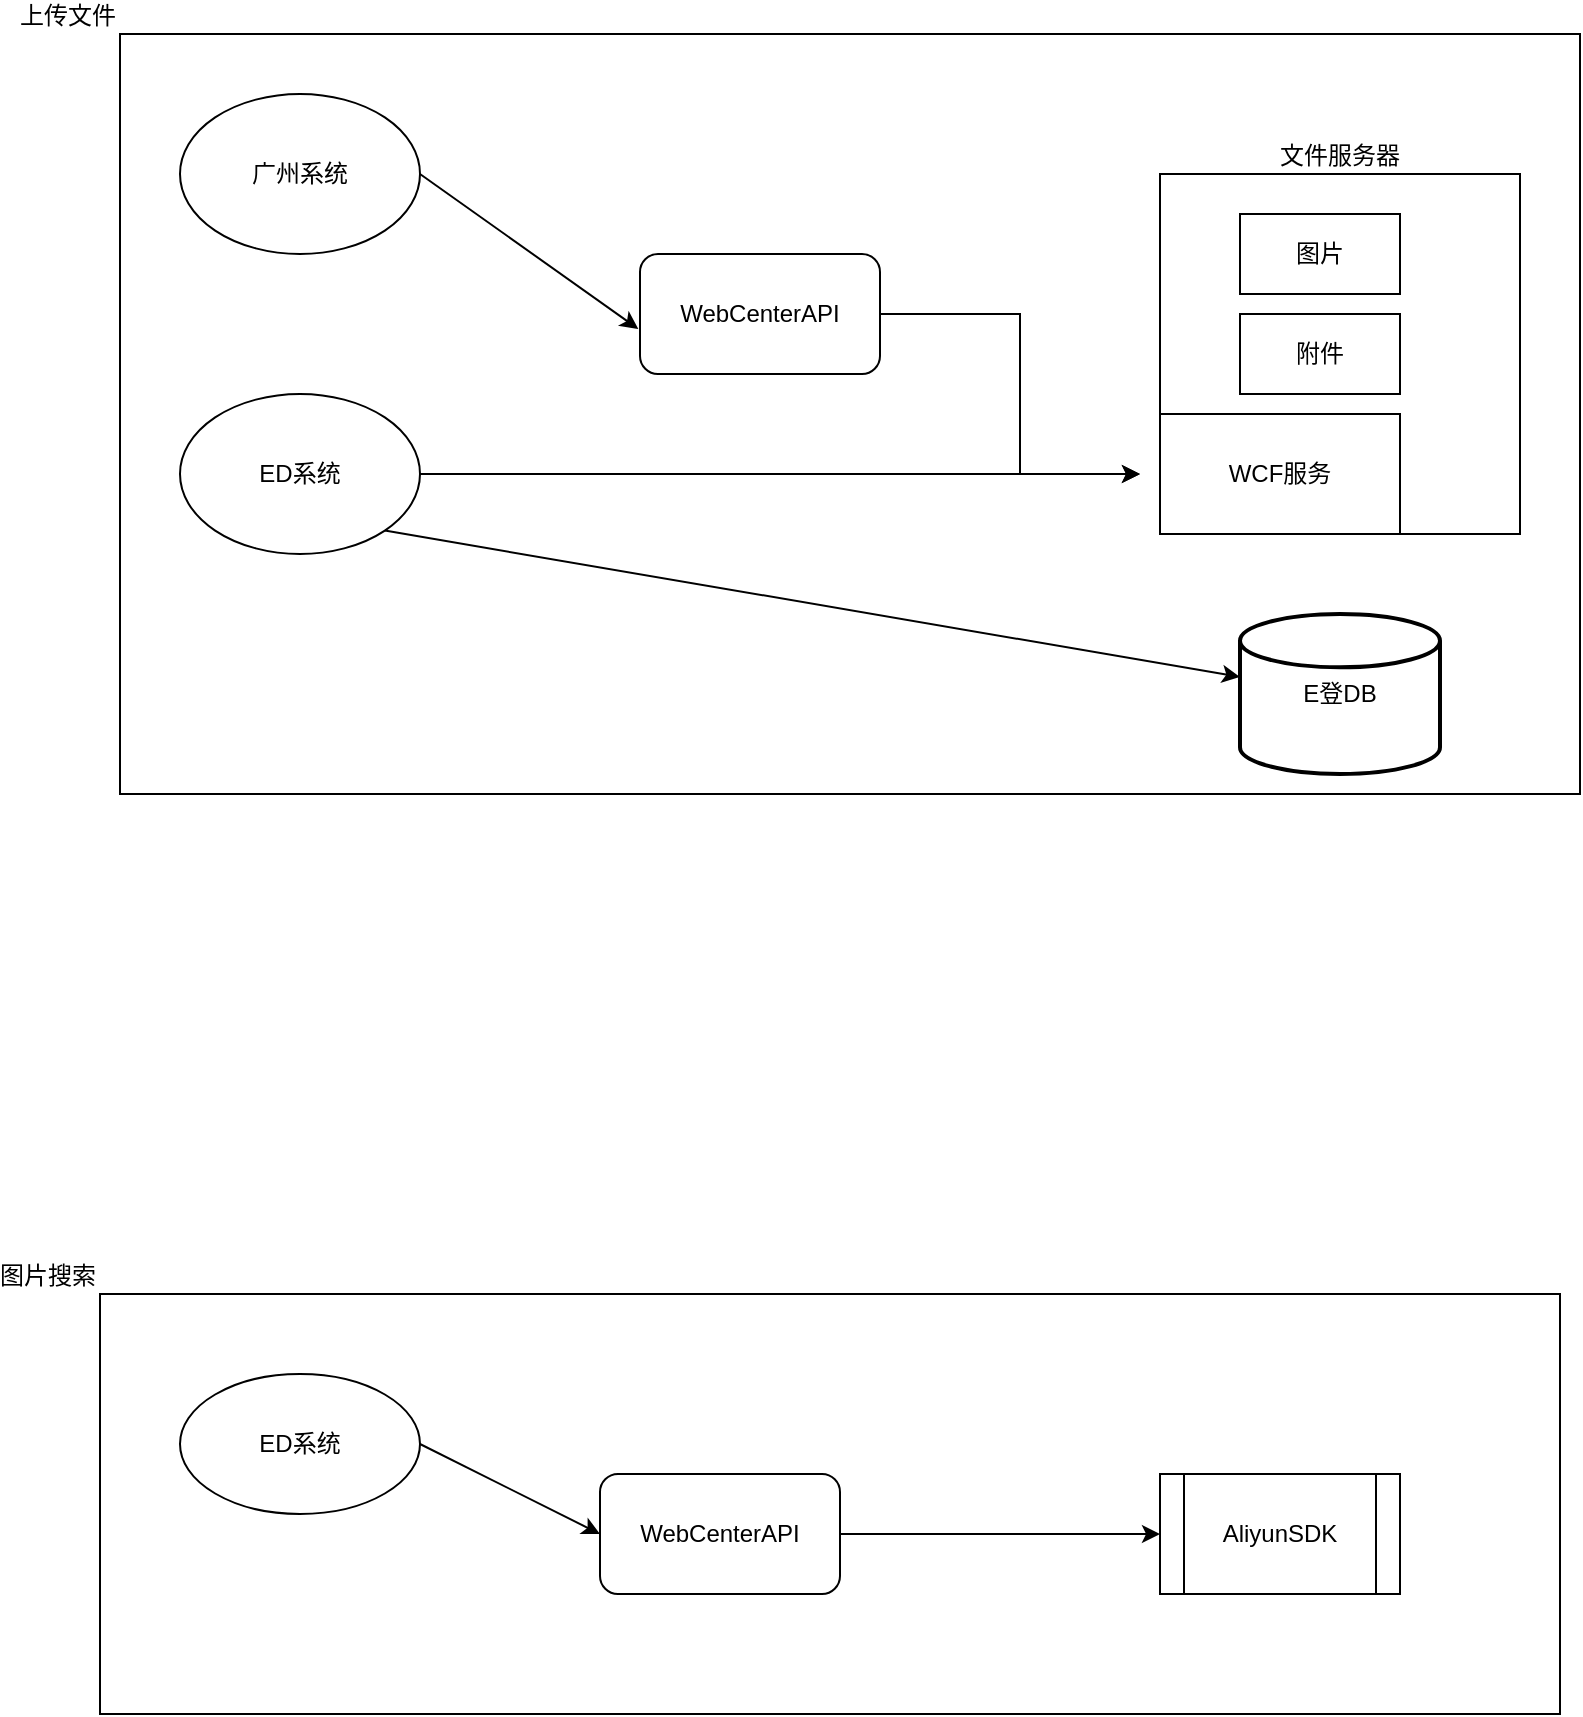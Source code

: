 <mxfile version="14.1.1" type="github">
  <diagram id="hJdredNEwxCyBbmPecLw" name="第 1 页">
    <mxGraphModel dx="1185" dy="635" grid="1" gridSize="10" guides="1" tooltips="1" connect="1" arrows="1" fold="1" page="1" pageScale="1" pageWidth="827" pageHeight="1169" math="0" shadow="0">
      <root>
        <mxCell id="0" />
        <mxCell id="1" parent="0" />
        <mxCell id="q9loGNgbHzg-mi4nU4WG-1" value="上传文件" style="rounded=0;whiteSpace=wrap;html=1;labelPosition=left;verticalLabelPosition=top;align=right;verticalAlign=bottom;" vertex="1" parent="1">
          <mxGeometry x="70" y="60" width="730" height="380" as="geometry" />
        </mxCell>
        <mxCell id="YRhgD83JhJHmWzY8eGKU-1" value="广州系统" style="ellipse;whiteSpace=wrap;html=1;" parent="1" vertex="1">
          <mxGeometry x="100" y="90" width="120" height="80" as="geometry" />
        </mxCell>
        <mxCell id="YRhgD83JhJHmWzY8eGKU-2" value="ED系统" style="ellipse;whiteSpace=wrap;html=1;" parent="1" vertex="1">
          <mxGeometry x="100" y="240" width="120" height="80" as="geometry" />
        </mxCell>
        <mxCell id="YRhgD83JhJHmWzY8eGKU-11" style="edgeStyle=orthogonalEdgeStyle;rounded=0;orthogonalLoop=1;jettySize=auto;html=1;" parent="1" source="YRhgD83JhJHmWzY8eGKU-3" edge="1">
          <mxGeometry relative="1" as="geometry">
            <mxPoint x="580" y="280" as="targetPoint" />
            <Array as="points">
              <mxPoint x="520" y="200" />
              <mxPoint x="520" y="280" />
            </Array>
          </mxGeometry>
        </mxCell>
        <mxCell id="YRhgD83JhJHmWzY8eGKU-3" value="WebCenterAPI" style="rounded=1;whiteSpace=wrap;html=1;" parent="1" vertex="1">
          <mxGeometry x="330" y="170" width="120" height="60" as="geometry" />
        </mxCell>
        <mxCell id="YRhgD83JhJHmWzY8eGKU-4" value="文件服务器" style="whiteSpace=wrap;html=1;aspect=fixed;labelPosition=center;verticalLabelPosition=top;align=center;verticalAlign=bottom;" parent="1" vertex="1">
          <mxGeometry x="590" y="130" width="180" height="180" as="geometry" />
        </mxCell>
        <mxCell id="YRhgD83JhJHmWzY8eGKU-6" value="WCF服务" style="rounded=0;whiteSpace=wrap;html=1;" parent="1" vertex="1">
          <mxGeometry x="590" y="250" width="120" height="60" as="geometry" />
        </mxCell>
        <mxCell id="YRhgD83JhJHmWzY8eGKU-9" value="" style="endArrow=classic;html=1;exitX=1;exitY=0.5;exitDx=0;exitDy=0;entryX=-0.007;entryY=0.625;entryDx=0;entryDy=0;entryPerimeter=0;" parent="1" source="YRhgD83JhJHmWzY8eGKU-1" target="YRhgD83JhJHmWzY8eGKU-3" edge="1">
          <mxGeometry width="50" height="50" relative="1" as="geometry">
            <mxPoint x="360" y="330" as="sourcePoint" />
            <mxPoint x="410" y="280" as="targetPoint" />
          </mxGeometry>
        </mxCell>
        <mxCell id="YRhgD83JhJHmWzY8eGKU-10" value="" style="endArrow=classic;html=1;exitX=1;exitY=0.5;exitDx=0;exitDy=0;" parent="1" source="YRhgD83JhJHmWzY8eGKU-2" edge="1">
          <mxGeometry width="50" height="50" relative="1" as="geometry">
            <mxPoint x="230" y="140" as="sourcePoint" />
            <mxPoint x="580" y="280" as="targetPoint" />
            <Array as="points" />
          </mxGeometry>
        </mxCell>
        <mxCell id="YRhgD83JhJHmWzY8eGKU-12" value="图片" style="rounded=0;whiteSpace=wrap;html=1;" parent="1" vertex="1">
          <mxGeometry x="630" y="150" width="80" height="40" as="geometry" />
        </mxCell>
        <mxCell id="YRhgD83JhJHmWzY8eGKU-13" value="附件" style="rounded=0;whiteSpace=wrap;html=1;" parent="1" vertex="1">
          <mxGeometry x="630" y="200" width="80" height="40" as="geometry" />
        </mxCell>
        <mxCell id="q9loGNgbHzg-mi4nU4WG-2" value="图片搜索" style="rounded=0;whiteSpace=wrap;html=1;labelPosition=left;verticalLabelPosition=top;align=right;verticalAlign=bottom;" vertex="1" parent="1">
          <mxGeometry x="60" y="690" width="730" height="210" as="geometry" />
        </mxCell>
        <mxCell id="q9loGNgbHzg-mi4nU4WG-3" value="ED系统" style="ellipse;whiteSpace=wrap;html=1;" vertex="1" parent="1">
          <mxGeometry x="100" y="730" width="120" height="70" as="geometry" />
        </mxCell>
        <mxCell id="q9loGNgbHzg-mi4nU4WG-4" value="WebCenterAPI" style="rounded=1;whiteSpace=wrap;html=1;" vertex="1" parent="1">
          <mxGeometry x="310" y="780" width="120" height="60" as="geometry" />
        </mxCell>
        <mxCell id="q9loGNgbHzg-mi4nU4WG-6" value="" style="endArrow=classic;html=1;exitX=1;exitY=0.5;exitDx=0;exitDy=0;entryX=0;entryY=0.5;entryDx=0;entryDy=0;" edge="1" parent="1" source="q9loGNgbHzg-mi4nU4WG-3" target="q9loGNgbHzg-mi4nU4WG-4">
          <mxGeometry width="50" height="50" relative="1" as="geometry">
            <mxPoint x="320" y="770" as="sourcePoint" />
            <mxPoint x="370" y="720" as="targetPoint" />
          </mxGeometry>
        </mxCell>
        <mxCell id="q9loGNgbHzg-mi4nU4WG-7" value="AliyunSDK" style="shape=process;whiteSpace=wrap;html=1;backgroundOutline=1;" vertex="1" parent="1">
          <mxGeometry x="590" y="780" width="120" height="60" as="geometry" />
        </mxCell>
        <mxCell id="q9loGNgbHzg-mi4nU4WG-8" value="" style="endArrow=classic;html=1;exitX=1;exitY=0.5;exitDx=0;exitDy=0;entryX=0;entryY=0.5;entryDx=0;entryDy=0;" edge="1" parent="1" source="q9loGNgbHzg-mi4nU4WG-4" target="q9loGNgbHzg-mi4nU4WG-7">
          <mxGeometry width="50" height="50" relative="1" as="geometry">
            <mxPoint x="320" y="770" as="sourcePoint" />
            <mxPoint x="370" y="720" as="targetPoint" />
          </mxGeometry>
        </mxCell>
        <mxCell id="q9loGNgbHzg-mi4nU4WG-11" value="E登DB" style="strokeWidth=2;html=1;shape=mxgraph.flowchart.database;whiteSpace=wrap;" vertex="1" parent="1">
          <mxGeometry x="630" y="350" width="100" height="80" as="geometry" />
        </mxCell>
        <mxCell id="q9loGNgbHzg-mi4nU4WG-13" value="" style="endArrow=classic;html=1;exitX=1;exitY=1;exitDx=0;exitDy=0;" edge="1" parent="1" source="YRhgD83JhJHmWzY8eGKU-2" target="q9loGNgbHzg-mi4nU4WG-11">
          <mxGeometry width="50" height="50" relative="1" as="geometry">
            <mxPoint x="340" y="360" as="sourcePoint" />
            <mxPoint x="390" y="310" as="targetPoint" />
          </mxGeometry>
        </mxCell>
      </root>
    </mxGraphModel>
  </diagram>
</mxfile>

